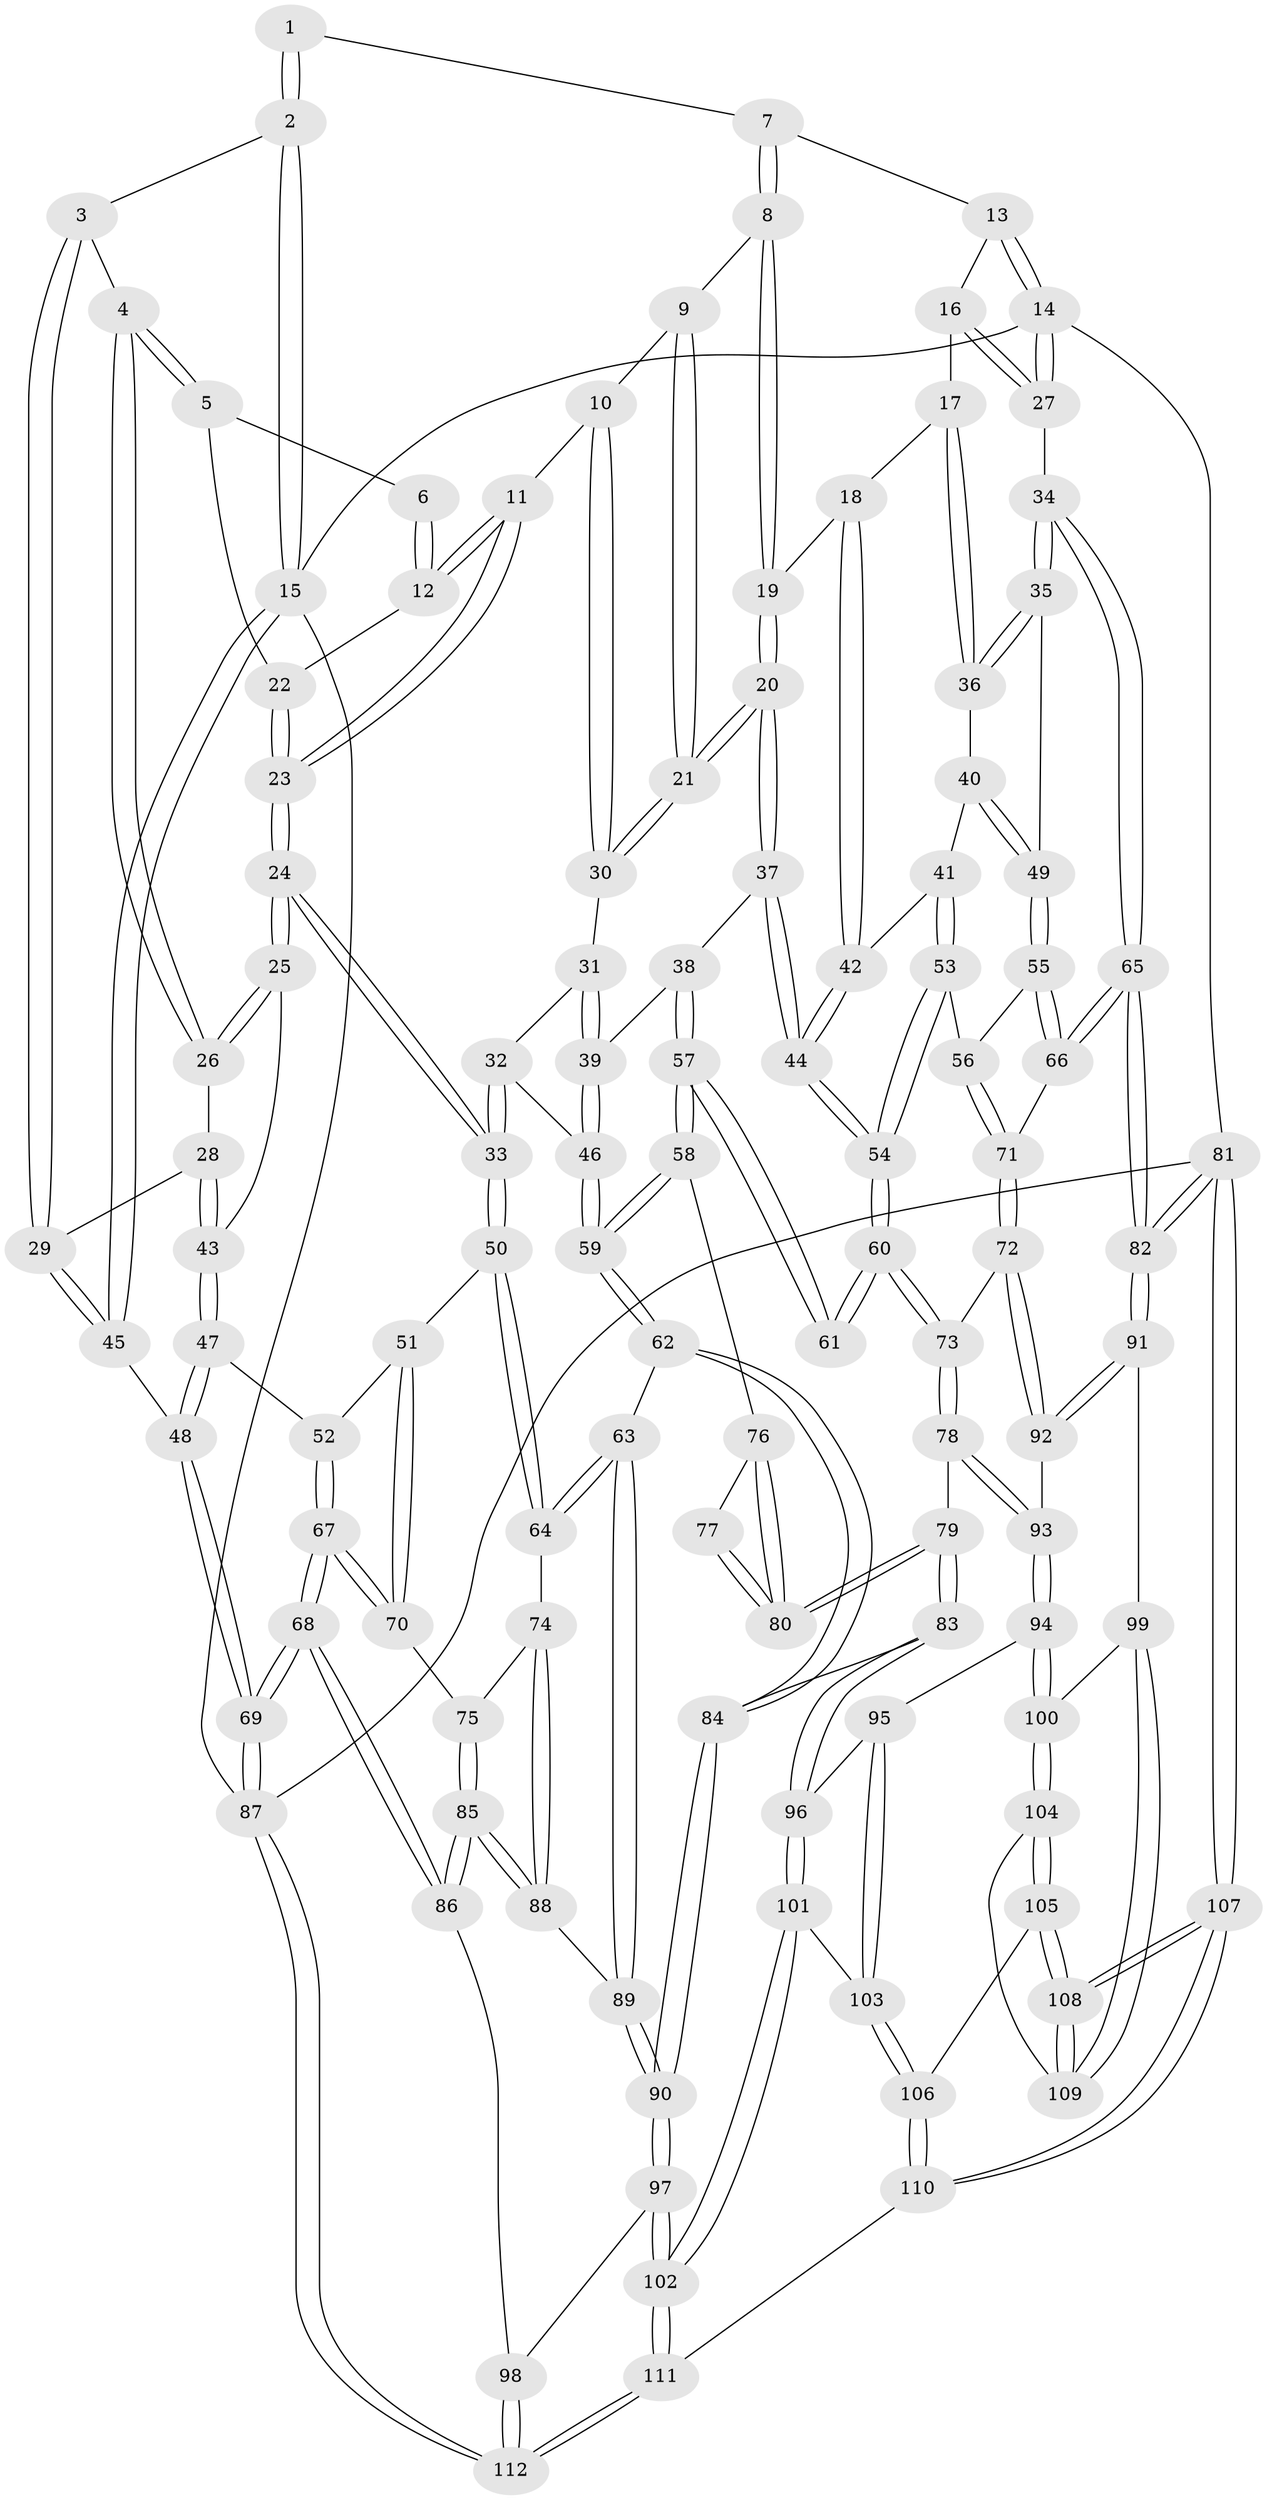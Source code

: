 // coarse degree distribution, {7: 0.09090909090909091, 2: 0.030303030303030304, 4: 0.2727272727272727, 6: 0.09090909090909091, 5: 0.24242424242424243, 3: 0.2727272727272727}
// Generated by graph-tools (version 1.1) at 2025/21/03/04/25 18:21:30]
// undirected, 112 vertices, 277 edges
graph export_dot {
graph [start="1"]
  node [color=gray90,style=filled];
  1 [pos="+0.34500065327905943+0"];
  2 [pos="+0+0"];
  3 [pos="+0.11759712342283032+0.09312280976691614"];
  4 [pos="+0.13962038166789442+0.10740272837105817"];
  5 [pos="+0.2533316371571545+0.039494821761120666"];
  6 [pos="+0.3382303734897139+0"];
  7 [pos="+0.6882806736338095+0"];
  8 [pos="+0.6836719104489015+0"];
  9 [pos="+0.5609737658725396+0.047909372698391905"];
  10 [pos="+0.4712542631764859+0.15002903520680147"];
  11 [pos="+0.4466283240080299+0.14071014378425176"];
  12 [pos="+0.42357478910637625+0.11416779755167883"];
  13 [pos="+0.7777764095547339+0"];
  14 [pos="+1+0"];
  15 [pos="+0+0"];
  16 [pos="+0.9471289041038662+0.10588558111836088"];
  17 [pos="+0.9011782071423989+0.17512006455414467"];
  18 [pos="+0.7590749084087431+0.1790371294507113"];
  19 [pos="+0.7379265357402937+0.17332742259068223"];
  20 [pos="+0.6611393715692482+0.27140751981476563"];
  21 [pos="+0.6032838828919008+0.2258055966731753"];
  22 [pos="+0.29214584604778066+0.1102011750801019"];
  23 [pos="+0.30287078656175365+0.2215512728882896"];
  24 [pos="+0.2846032622633786+0.2748999548379181"];
  25 [pos="+0.22129077671205663+0.24297957947572055"];
  26 [pos="+0.1384689053941873+0.15759822143790372"];
  27 [pos="+1+0.13271365698602047"];
  28 [pos="+0.05484047432685645+0.2305468983952102"];
  29 [pos="+0+0.1716014704040076"];
  30 [pos="+0.47719187580167033+0.16530165609707656"];
  31 [pos="+0.4594530873153642+0.2321492385611852"];
  32 [pos="+0.43221725153681556+0.27149551858964355"];
  33 [pos="+0.29959850555239864+0.3157335317765097"];
  34 [pos="+1+0.2894961271296014"];
  35 [pos="+1+0.2957238533156901"];
  36 [pos="+0.9559371287774474+0.28046782114177427"];
  37 [pos="+0.6582176791582387+0.28712897977155855"];
  38 [pos="+0.6065453828951661+0.31446713278445554"];
  39 [pos="+0.5977741108742618+0.31705267056543723"];
  40 [pos="+0.9465558157283472+0.28833389646435037"];
  41 [pos="+0.8796789385325823+0.32438651895195403"];
  42 [pos="+0.8538973467608973+0.3053117113643783"];
  43 [pos="+0.07728456395115144+0.30549398124706534"];
  44 [pos="+0.6860800063535649+0.327800948775982"];
  45 [pos="+0+0.1446564153873113"];
  46 [pos="+0.5201180578818284+0.3579480968571624"];
  47 [pos="+0.06978210201375697+0.392076927373324"];
  48 [pos="+0+0.39852438520776956"];
  49 [pos="+0.9469579680787802+0.42779786869392716"];
  50 [pos="+0.28765466664880535+0.4158837967732339"];
  51 [pos="+0.16871880427246919+0.42661231269931754"];
  52 [pos="+0.08308273672774594+0.402418091355923"];
  53 [pos="+0.8306074197608445+0.43768289348547845"];
  54 [pos="+0.7505560933989189+0.4525203211037846"];
  55 [pos="+0.9261850118476915+0.47367537372344476"];
  56 [pos="+0.8513695689191444+0.44742992187415576"];
  57 [pos="+0.5940221451287331+0.4186314069337693"];
  58 [pos="+0.5049515966661531+0.5203785896143601"];
  59 [pos="+0.4232586805891046+0.5089103064020799"];
  60 [pos="+0.7302505183726387+0.4904079524955924"];
  61 [pos="+0.6616152827265329+0.5047082912863163"];
  62 [pos="+0.41746805143564036+0.5108386395356665"];
  63 [pos="+0.3649097334043297+0.4921617428028934"];
  64 [pos="+0.33409962696864925+0.47328336730570775"];
  65 [pos="+1+0.592660963284642"];
  66 [pos="+0.9902193925114066+0.5324399920314956"];
  67 [pos="+0.025133871531170523+0.5874867425678298"];
  68 [pos="+0+0.8012227634916261"];
  69 [pos="+0+0.8086161412139957"];
  70 [pos="+0.12718300016535275+0.5669657572688955"];
  71 [pos="+0.8636123979414398+0.6270626262241396"];
  72 [pos="+0.8580815657756917+0.6324735139907066"];
  73 [pos="+0.7354933427255208+0.5129253424427828"];
  74 [pos="+0.21512948861949388+0.5960851759371769"];
  75 [pos="+0.15975770377514606+0.5988071733563254"];
  76 [pos="+0.5180909903445196+0.524043334182381"];
  77 [pos="+0.6503228730409003+0.5087560349622968"];
  78 [pos="+0.6971786954307664+0.6797964589528569"];
  79 [pos="+0.6196422334975518+0.6809330075235913"];
  80 [pos="+0.6146777670237211+0.6670750469700996"];
  81 [pos="+1+1"];
  82 [pos="+1+0.7657860662719598"];
  83 [pos="+0.5567019083865196+0.7352074176226872"];
  84 [pos="+0.43750870939876974+0.6754496389642709"];
  85 [pos="+0.1097855559504389+0.7327194977691679"];
  86 [pos="+0+0.7956845619270058"];
  87 [pos="+0+1"];
  88 [pos="+0.23496858141736413+0.7109153286940123"];
  89 [pos="+0.26085802968686705+0.7196175421513944"];
  90 [pos="+0.3379434951599214+0.7903481543514066"];
  91 [pos="+0.9641668981131954+0.7686072065640583"];
  92 [pos="+0.8511526827603731+0.6895503391206681"];
  93 [pos="+0.7526637441850739+0.72787811641643"];
  94 [pos="+0.7424809834183372+0.8076635285313559"];
  95 [pos="+0.6942333240278452+0.8181824623684908"];
  96 [pos="+0.5589465315966037+0.7587263469411443"];
  97 [pos="+0.33963563333945146+0.8474798313214594"];
  98 [pos="+0.2304562214987151+0.911226416809044"];
  99 [pos="+0.8919794201272642+0.8399160771291"];
  100 [pos="+0.7535535139359911+0.8263873171418653"];
  101 [pos="+0.5343694566101992+0.8542092520030364"];
  102 [pos="+0.4616898899274739+0.9315723000808267"];
  103 [pos="+0.6315173833042266+0.8728314808994312"];
  104 [pos="+0.7547404035100032+0.8767406538018685"];
  105 [pos="+0.7493599531220396+0.9126680029376232"];
  106 [pos="+0.6794177577241347+0.9730280681625451"];
  107 [pos="+1+1"];
  108 [pos="+0.895638144199361+1"];
  109 [pos="+0.8842721680030521+0.9048511358832663"];
  110 [pos="+0.5834703157416499+1"];
  111 [pos="+0.5261902810262731+1"];
  112 [pos="+0.18252134111240556+1"];
  1 -- 2;
  1 -- 2;
  1 -- 7;
  2 -- 3;
  2 -- 15;
  2 -- 15;
  3 -- 4;
  3 -- 29;
  3 -- 29;
  4 -- 5;
  4 -- 5;
  4 -- 26;
  4 -- 26;
  5 -- 6;
  5 -- 22;
  6 -- 12;
  6 -- 12;
  7 -- 8;
  7 -- 8;
  7 -- 13;
  8 -- 9;
  8 -- 19;
  8 -- 19;
  9 -- 10;
  9 -- 21;
  9 -- 21;
  10 -- 11;
  10 -- 30;
  10 -- 30;
  11 -- 12;
  11 -- 12;
  11 -- 23;
  11 -- 23;
  12 -- 22;
  13 -- 14;
  13 -- 14;
  13 -- 16;
  14 -- 15;
  14 -- 27;
  14 -- 27;
  14 -- 81;
  15 -- 45;
  15 -- 45;
  15 -- 87;
  16 -- 17;
  16 -- 27;
  16 -- 27;
  17 -- 18;
  17 -- 36;
  17 -- 36;
  18 -- 19;
  18 -- 42;
  18 -- 42;
  19 -- 20;
  19 -- 20;
  20 -- 21;
  20 -- 21;
  20 -- 37;
  20 -- 37;
  21 -- 30;
  21 -- 30;
  22 -- 23;
  22 -- 23;
  23 -- 24;
  23 -- 24;
  24 -- 25;
  24 -- 25;
  24 -- 33;
  24 -- 33;
  25 -- 26;
  25 -- 26;
  25 -- 43;
  26 -- 28;
  27 -- 34;
  28 -- 29;
  28 -- 43;
  28 -- 43;
  29 -- 45;
  29 -- 45;
  30 -- 31;
  31 -- 32;
  31 -- 39;
  31 -- 39;
  32 -- 33;
  32 -- 33;
  32 -- 46;
  33 -- 50;
  33 -- 50;
  34 -- 35;
  34 -- 35;
  34 -- 65;
  34 -- 65;
  35 -- 36;
  35 -- 36;
  35 -- 49;
  36 -- 40;
  37 -- 38;
  37 -- 44;
  37 -- 44;
  38 -- 39;
  38 -- 57;
  38 -- 57;
  39 -- 46;
  39 -- 46;
  40 -- 41;
  40 -- 49;
  40 -- 49;
  41 -- 42;
  41 -- 53;
  41 -- 53;
  42 -- 44;
  42 -- 44;
  43 -- 47;
  43 -- 47;
  44 -- 54;
  44 -- 54;
  45 -- 48;
  46 -- 59;
  46 -- 59;
  47 -- 48;
  47 -- 48;
  47 -- 52;
  48 -- 69;
  48 -- 69;
  49 -- 55;
  49 -- 55;
  50 -- 51;
  50 -- 64;
  50 -- 64;
  51 -- 52;
  51 -- 70;
  51 -- 70;
  52 -- 67;
  52 -- 67;
  53 -- 54;
  53 -- 54;
  53 -- 56;
  54 -- 60;
  54 -- 60;
  55 -- 56;
  55 -- 66;
  55 -- 66;
  56 -- 71;
  56 -- 71;
  57 -- 58;
  57 -- 58;
  57 -- 61;
  57 -- 61;
  58 -- 59;
  58 -- 59;
  58 -- 76;
  59 -- 62;
  59 -- 62;
  60 -- 61;
  60 -- 61;
  60 -- 73;
  60 -- 73;
  62 -- 63;
  62 -- 84;
  62 -- 84;
  63 -- 64;
  63 -- 64;
  63 -- 89;
  63 -- 89;
  64 -- 74;
  65 -- 66;
  65 -- 66;
  65 -- 82;
  65 -- 82;
  66 -- 71;
  67 -- 68;
  67 -- 68;
  67 -- 70;
  67 -- 70;
  68 -- 69;
  68 -- 69;
  68 -- 86;
  68 -- 86;
  69 -- 87;
  69 -- 87;
  70 -- 75;
  71 -- 72;
  71 -- 72;
  72 -- 73;
  72 -- 92;
  72 -- 92;
  73 -- 78;
  73 -- 78;
  74 -- 75;
  74 -- 88;
  74 -- 88;
  75 -- 85;
  75 -- 85;
  76 -- 77;
  76 -- 80;
  76 -- 80;
  77 -- 80;
  77 -- 80;
  78 -- 79;
  78 -- 93;
  78 -- 93;
  79 -- 80;
  79 -- 80;
  79 -- 83;
  79 -- 83;
  81 -- 82;
  81 -- 82;
  81 -- 107;
  81 -- 107;
  81 -- 87;
  82 -- 91;
  82 -- 91;
  83 -- 84;
  83 -- 96;
  83 -- 96;
  84 -- 90;
  84 -- 90;
  85 -- 86;
  85 -- 86;
  85 -- 88;
  85 -- 88;
  86 -- 98;
  87 -- 112;
  87 -- 112;
  88 -- 89;
  89 -- 90;
  89 -- 90;
  90 -- 97;
  90 -- 97;
  91 -- 92;
  91 -- 92;
  91 -- 99;
  92 -- 93;
  93 -- 94;
  93 -- 94;
  94 -- 95;
  94 -- 100;
  94 -- 100;
  95 -- 96;
  95 -- 103;
  95 -- 103;
  96 -- 101;
  96 -- 101;
  97 -- 98;
  97 -- 102;
  97 -- 102;
  98 -- 112;
  98 -- 112;
  99 -- 100;
  99 -- 109;
  99 -- 109;
  100 -- 104;
  100 -- 104;
  101 -- 102;
  101 -- 102;
  101 -- 103;
  102 -- 111;
  102 -- 111;
  103 -- 106;
  103 -- 106;
  104 -- 105;
  104 -- 105;
  104 -- 109;
  105 -- 106;
  105 -- 108;
  105 -- 108;
  106 -- 110;
  106 -- 110;
  107 -- 108;
  107 -- 108;
  107 -- 110;
  107 -- 110;
  108 -- 109;
  108 -- 109;
  110 -- 111;
  111 -- 112;
  111 -- 112;
}
